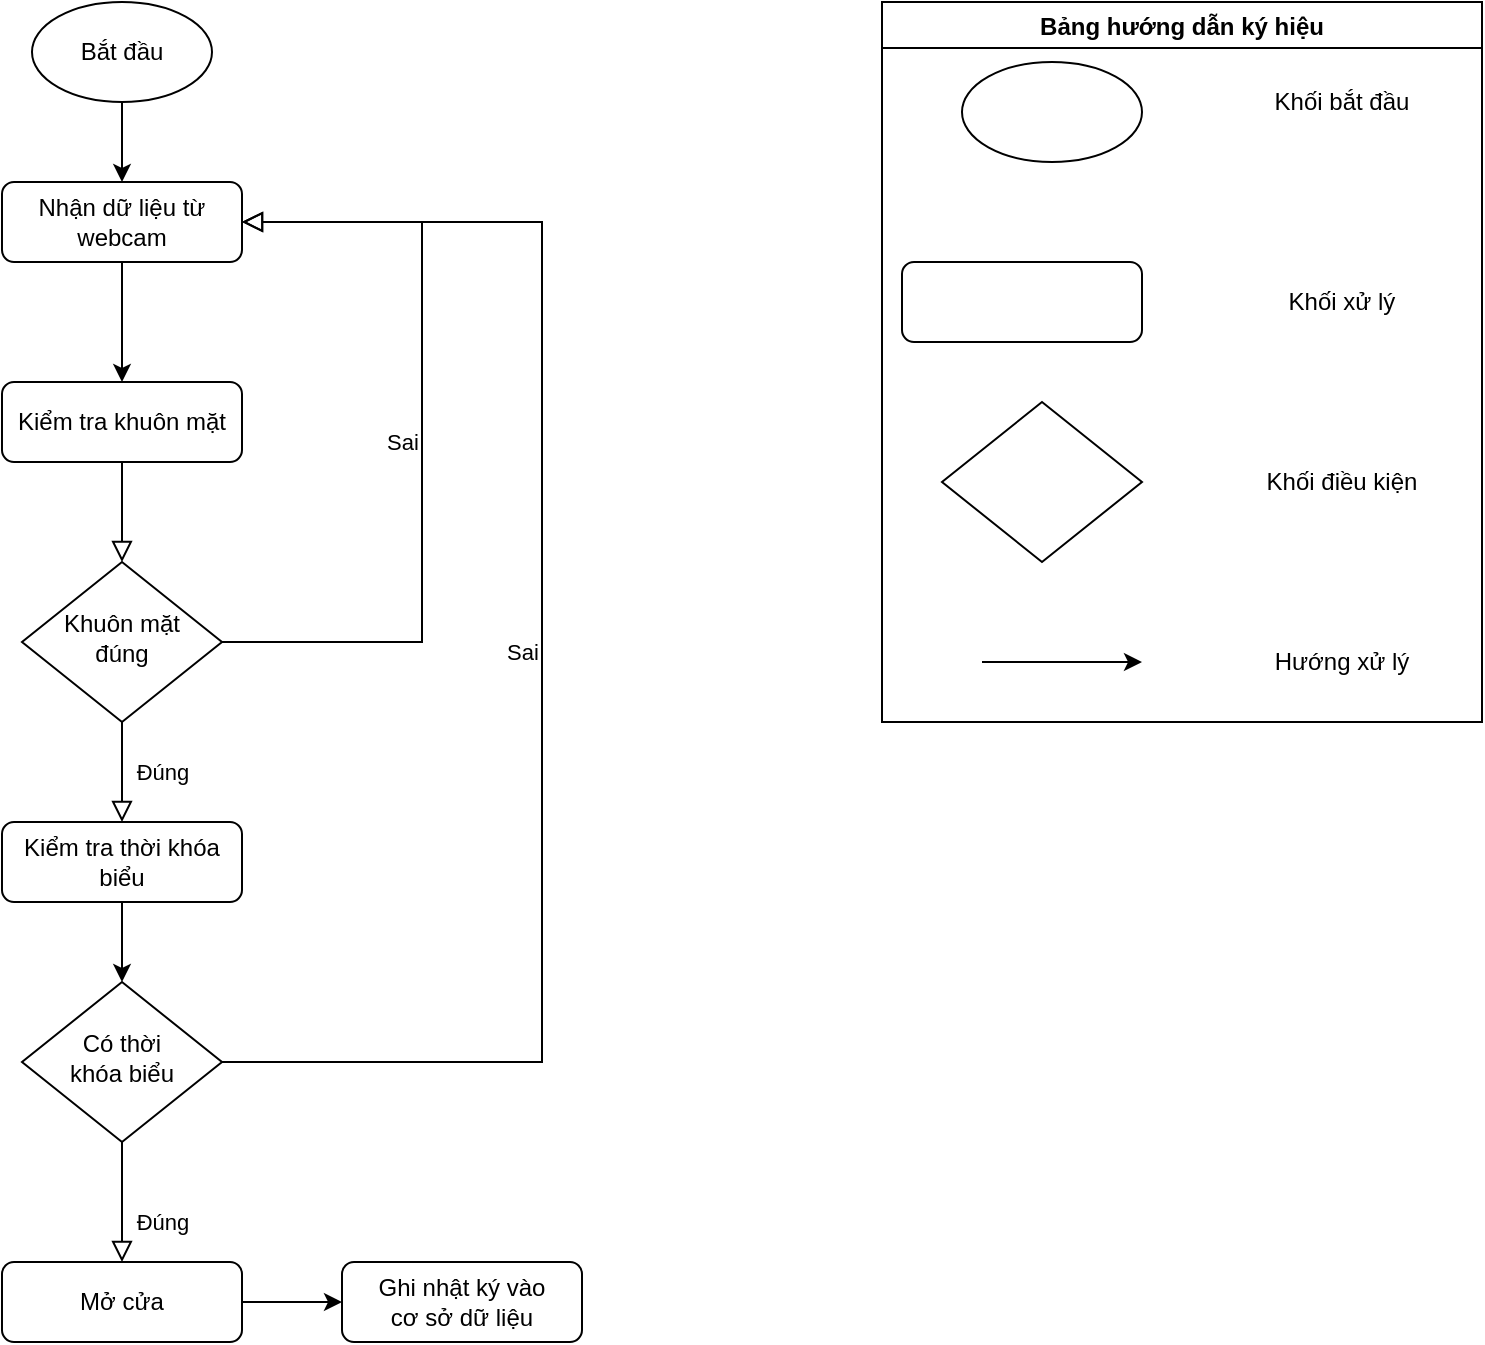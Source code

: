 <mxfile version="14.6.13" type="device"><diagram id="C5RBs43oDa-KdzZeNtuy" name="Page-1"><mxGraphModel dx="1483" dy="867" grid="1" gridSize="10" guides="1" tooltips="1" connect="1" arrows="1" fold="1" page="1" pageScale="1" pageWidth="827" pageHeight="1169" math="0" shadow="0"><root><mxCell id="WIyWlLk6GJQsqaUBKTNV-0"/><mxCell id="WIyWlLk6GJQsqaUBKTNV-1" parent="WIyWlLk6GJQsqaUBKTNV-0"/><mxCell id="WIyWlLk6GJQsqaUBKTNV-2" value="" style="rounded=0;html=1;jettySize=auto;orthogonalLoop=1;fontSize=11;endArrow=block;endFill=0;endSize=8;strokeWidth=1;shadow=0;labelBackgroundColor=none;edgeStyle=orthogonalEdgeStyle;" parent="WIyWlLk6GJQsqaUBKTNV-1" source="WIyWlLk6GJQsqaUBKTNV-3" target="WIyWlLk6GJQsqaUBKTNV-6" edge="1"><mxGeometry relative="1" as="geometry"/></mxCell><mxCell id="WIyWlLk6GJQsqaUBKTNV-3" value="Kiểm tra khuôn mặt" style="rounded=1;whiteSpace=wrap;html=1;fontSize=12;glass=0;strokeWidth=1;shadow=0;" parent="WIyWlLk6GJQsqaUBKTNV-1" vertex="1"><mxGeometry x="40" y="230" width="120" height="40" as="geometry"/></mxCell><mxCell id="WIyWlLk6GJQsqaUBKTNV-4" value="Đúng" style="rounded=0;html=1;jettySize=auto;orthogonalLoop=1;fontSize=11;endArrow=block;endFill=0;endSize=8;strokeWidth=1;shadow=0;labelBackgroundColor=none;edgeStyle=orthogonalEdgeStyle;entryX=0.5;entryY=0;entryDx=0;entryDy=0;" parent="WIyWlLk6GJQsqaUBKTNV-1" source="WIyWlLk6GJQsqaUBKTNV-6" target="th1x8GJhjH9vLRXHbzqa-5" edge="1"><mxGeometry y="20" relative="1" as="geometry"><mxPoint as="offset"/><mxPoint x="-10" y="490" as="targetPoint"/></mxGeometry></mxCell><mxCell id="WIyWlLk6GJQsqaUBKTNV-5" value="Sai" style="edgeStyle=orthogonalEdgeStyle;rounded=0;html=1;jettySize=auto;orthogonalLoop=1;fontSize=11;endArrow=block;endFill=0;endSize=8;strokeWidth=1;shadow=0;labelBackgroundColor=none;entryX=1;entryY=0.5;entryDx=0;entryDy=0;" parent="WIyWlLk6GJQsqaUBKTNV-1" source="WIyWlLk6GJQsqaUBKTNV-6" target="th1x8GJhjH9vLRXHbzqa-0" edge="1"><mxGeometry y="10" relative="1" as="geometry"><mxPoint as="offset"/><mxPoint x="200" y="360" as="targetPoint"/><Array as="points"><mxPoint x="250" y="360"/><mxPoint x="250" y="150"/></Array></mxGeometry></mxCell><mxCell id="WIyWlLk6GJQsqaUBKTNV-6" value="Khuôn mặt&lt;br&gt;đúng" style="rhombus;whiteSpace=wrap;html=1;shadow=0;fontFamily=Helvetica;fontSize=12;align=center;strokeWidth=1;spacing=6;spacingTop=-4;" parent="WIyWlLk6GJQsqaUBKTNV-1" vertex="1"><mxGeometry x="50" y="320" width="100" height="80" as="geometry"/></mxCell><mxCell id="WIyWlLk6GJQsqaUBKTNV-8" value="Đúng" style="rounded=0;html=1;jettySize=auto;orthogonalLoop=1;fontSize=11;endArrow=block;endFill=0;endSize=8;strokeWidth=1;shadow=0;labelBackgroundColor=none;edgeStyle=orthogonalEdgeStyle;" parent="WIyWlLk6GJQsqaUBKTNV-1" source="WIyWlLk6GJQsqaUBKTNV-10" target="WIyWlLk6GJQsqaUBKTNV-11" edge="1"><mxGeometry x="0.333" y="20" relative="1" as="geometry"><mxPoint as="offset"/></mxGeometry></mxCell><mxCell id="WIyWlLk6GJQsqaUBKTNV-9" value="Sai" style="edgeStyle=orthogonalEdgeStyle;rounded=0;html=1;jettySize=auto;orthogonalLoop=1;fontSize=11;endArrow=block;endFill=0;endSize=8;strokeWidth=1;shadow=0;labelBackgroundColor=none;entryX=1;entryY=0.5;entryDx=0;entryDy=0;" parent="WIyWlLk6GJQsqaUBKTNV-1" source="WIyWlLk6GJQsqaUBKTNV-10" target="th1x8GJhjH9vLRXHbzqa-0" edge="1"><mxGeometry y="10" relative="1" as="geometry"><mxPoint as="offset"/><mxPoint x="200" y="480" as="targetPoint"/><Array as="points"><mxPoint x="310" y="570"/><mxPoint x="310" y="150"/></Array></mxGeometry></mxCell><mxCell id="WIyWlLk6GJQsqaUBKTNV-10" value="Có thời&lt;br&gt;khóa biểu" style="rhombus;whiteSpace=wrap;html=1;shadow=0;fontFamily=Helvetica;fontSize=12;align=center;strokeWidth=1;spacing=6;spacingTop=-4;" parent="WIyWlLk6GJQsqaUBKTNV-1" vertex="1"><mxGeometry x="50" y="530" width="100" height="80" as="geometry"/></mxCell><mxCell id="th1x8GJhjH9vLRXHbzqa-22" style="edgeStyle=orthogonalEdgeStyle;rounded=0;orthogonalLoop=1;jettySize=auto;html=1;" edge="1" parent="WIyWlLk6GJQsqaUBKTNV-1" source="WIyWlLk6GJQsqaUBKTNV-11" target="th1x8GJhjH9vLRXHbzqa-21"><mxGeometry relative="1" as="geometry"/></mxCell><mxCell id="WIyWlLk6GJQsqaUBKTNV-11" value="Mở cửa" style="rounded=1;whiteSpace=wrap;html=1;fontSize=12;glass=0;strokeWidth=1;shadow=0;" parent="WIyWlLk6GJQsqaUBKTNV-1" vertex="1"><mxGeometry x="40" y="670" width="120" height="40" as="geometry"/></mxCell><mxCell id="th1x8GJhjH9vLRXHbzqa-1" style="edgeStyle=orthogonalEdgeStyle;rounded=0;orthogonalLoop=1;jettySize=auto;html=1;entryX=0.5;entryY=0;entryDx=0;entryDy=0;" edge="1" parent="WIyWlLk6GJQsqaUBKTNV-1" source="th1x8GJhjH9vLRXHbzqa-0" target="WIyWlLk6GJQsqaUBKTNV-3"><mxGeometry relative="1" as="geometry"/></mxCell><mxCell id="th1x8GJhjH9vLRXHbzqa-0" value="Nhận dữ liệu từ webcam" style="rounded=1;whiteSpace=wrap;html=1;fontSize=12;glass=0;strokeWidth=1;shadow=0;" vertex="1" parent="WIyWlLk6GJQsqaUBKTNV-1"><mxGeometry x="40" y="130" width="120" height="40" as="geometry"/></mxCell><mxCell id="th1x8GJhjH9vLRXHbzqa-3" style="edgeStyle=orthogonalEdgeStyle;rounded=0;orthogonalLoop=1;jettySize=auto;html=1;" edge="1" parent="WIyWlLk6GJQsqaUBKTNV-1" source="th1x8GJhjH9vLRXHbzqa-2" target="th1x8GJhjH9vLRXHbzqa-0"><mxGeometry relative="1" as="geometry"/></mxCell><mxCell id="th1x8GJhjH9vLRXHbzqa-2" value="Bắt đầu" style="ellipse;whiteSpace=wrap;html=1;" vertex="1" parent="WIyWlLk6GJQsqaUBKTNV-1"><mxGeometry x="55" y="40" width="90" height="50" as="geometry"/></mxCell><mxCell id="th1x8GJhjH9vLRXHbzqa-6" style="edgeStyle=orthogonalEdgeStyle;rounded=0;orthogonalLoop=1;jettySize=auto;html=1;" edge="1" parent="WIyWlLk6GJQsqaUBKTNV-1" source="th1x8GJhjH9vLRXHbzqa-5" target="WIyWlLk6GJQsqaUBKTNV-10"><mxGeometry relative="1" as="geometry"/></mxCell><mxCell id="th1x8GJhjH9vLRXHbzqa-5" value="Kiểm tra thời khóa biểu" style="rounded=1;whiteSpace=wrap;html=1;fontSize=12;glass=0;strokeWidth=1;shadow=0;" vertex="1" parent="WIyWlLk6GJQsqaUBKTNV-1"><mxGeometry x="40" y="450" width="120" height="40" as="geometry"/></mxCell><mxCell id="th1x8GJhjH9vLRXHbzqa-7" value="" style="ellipse;whiteSpace=wrap;html=1;" vertex="1" parent="WIyWlLk6GJQsqaUBKTNV-1"><mxGeometry x="520" y="70" width="90" height="50" as="geometry"/></mxCell><mxCell id="th1x8GJhjH9vLRXHbzqa-8" value="" style="rounded=1;whiteSpace=wrap;html=1;fontSize=12;glass=0;strokeWidth=1;shadow=0;" vertex="1" parent="WIyWlLk6GJQsqaUBKTNV-1"><mxGeometry x="490" y="170" width="120" height="40" as="geometry"/></mxCell><mxCell id="th1x8GJhjH9vLRXHbzqa-9" value="" style="rhombus;whiteSpace=wrap;html=1;shadow=0;fontFamily=Helvetica;fontSize=12;align=center;strokeWidth=1;spacing=6;spacingTop=-4;" vertex="1" parent="WIyWlLk6GJQsqaUBKTNV-1"><mxGeometry x="510" y="240" width="100" height="80" as="geometry"/></mxCell><mxCell id="th1x8GJhjH9vLRXHbzqa-10" value="Khối bắt đầu" style="text;html=1;strokeColor=none;fillColor=none;align=center;verticalAlign=middle;whiteSpace=wrap;rounded=0;" vertex="1" parent="WIyWlLk6GJQsqaUBKTNV-1"><mxGeometry x="660" y="80" width="100" height="20" as="geometry"/></mxCell><mxCell id="th1x8GJhjH9vLRXHbzqa-11" value="Khối xử lý" style="text;html=1;strokeColor=none;fillColor=none;align=center;verticalAlign=middle;whiteSpace=wrap;rounded=0;" vertex="1" parent="WIyWlLk6GJQsqaUBKTNV-1"><mxGeometry x="660" y="180" width="100" height="20" as="geometry"/></mxCell><mxCell id="th1x8GJhjH9vLRXHbzqa-12" value="Khối điều kiện" style="text;html=1;strokeColor=none;fillColor=none;align=center;verticalAlign=middle;whiteSpace=wrap;rounded=0;" vertex="1" parent="WIyWlLk6GJQsqaUBKTNV-1"><mxGeometry x="660" y="270" width="100" height="20" as="geometry"/></mxCell><mxCell id="th1x8GJhjH9vLRXHbzqa-16" style="edgeStyle=orthogonalEdgeStyle;rounded=0;orthogonalLoop=1;jettySize=auto;html=1;" edge="1" parent="WIyWlLk6GJQsqaUBKTNV-1"><mxGeometry relative="1" as="geometry"><mxPoint x="530" y="370" as="sourcePoint"/><mxPoint x="610" y="370" as="targetPoint"/></mxGeometry></mxCell><mxCell id="th1x8GJhjH9vLRXHbzqa-18" value="Hướng xử lý" style="text;html=1;strokeColor=none;fillColor=none;align=center;verticalAlign=middle;whiteSpace=wrap;rounded=0;" vertex="1" parent="WIyWlLk6GJQsqaUBKTNV-1"><mxGeometry x="660" y="360" width="100" height="20" as="geometry"/></mxCell><mxCell id="th1x8GJhjH9vLRXHbzqa-20" value="Bảng hướng dẫn ký hiệu" style="swimlane;" vertex="1" parent="WIyWlLk6GJQsqaUBKTNV-1"><mxGeometry x="480" y="40" width="300" height="360" as="geometry"/></mxCell><mxCell id="th1x8GJhjH9vLRXHbzqa-21" value="Ghi nhật ký vào&lt;br&gt;cơ sở dữ liệu" style="rounded=1;whiteSpace=wrap;html=1;fontSize=12;glass=0;strokeWidth=1;shadow=0;" vertex="1" parent="WIyWlLk6GJQsqaUBKTNV-1"><mxGeometry x="210" y="670" width="120" height="40" as="geometry"/></mxCell></root></mxGraphModel></diagram></mxfile>